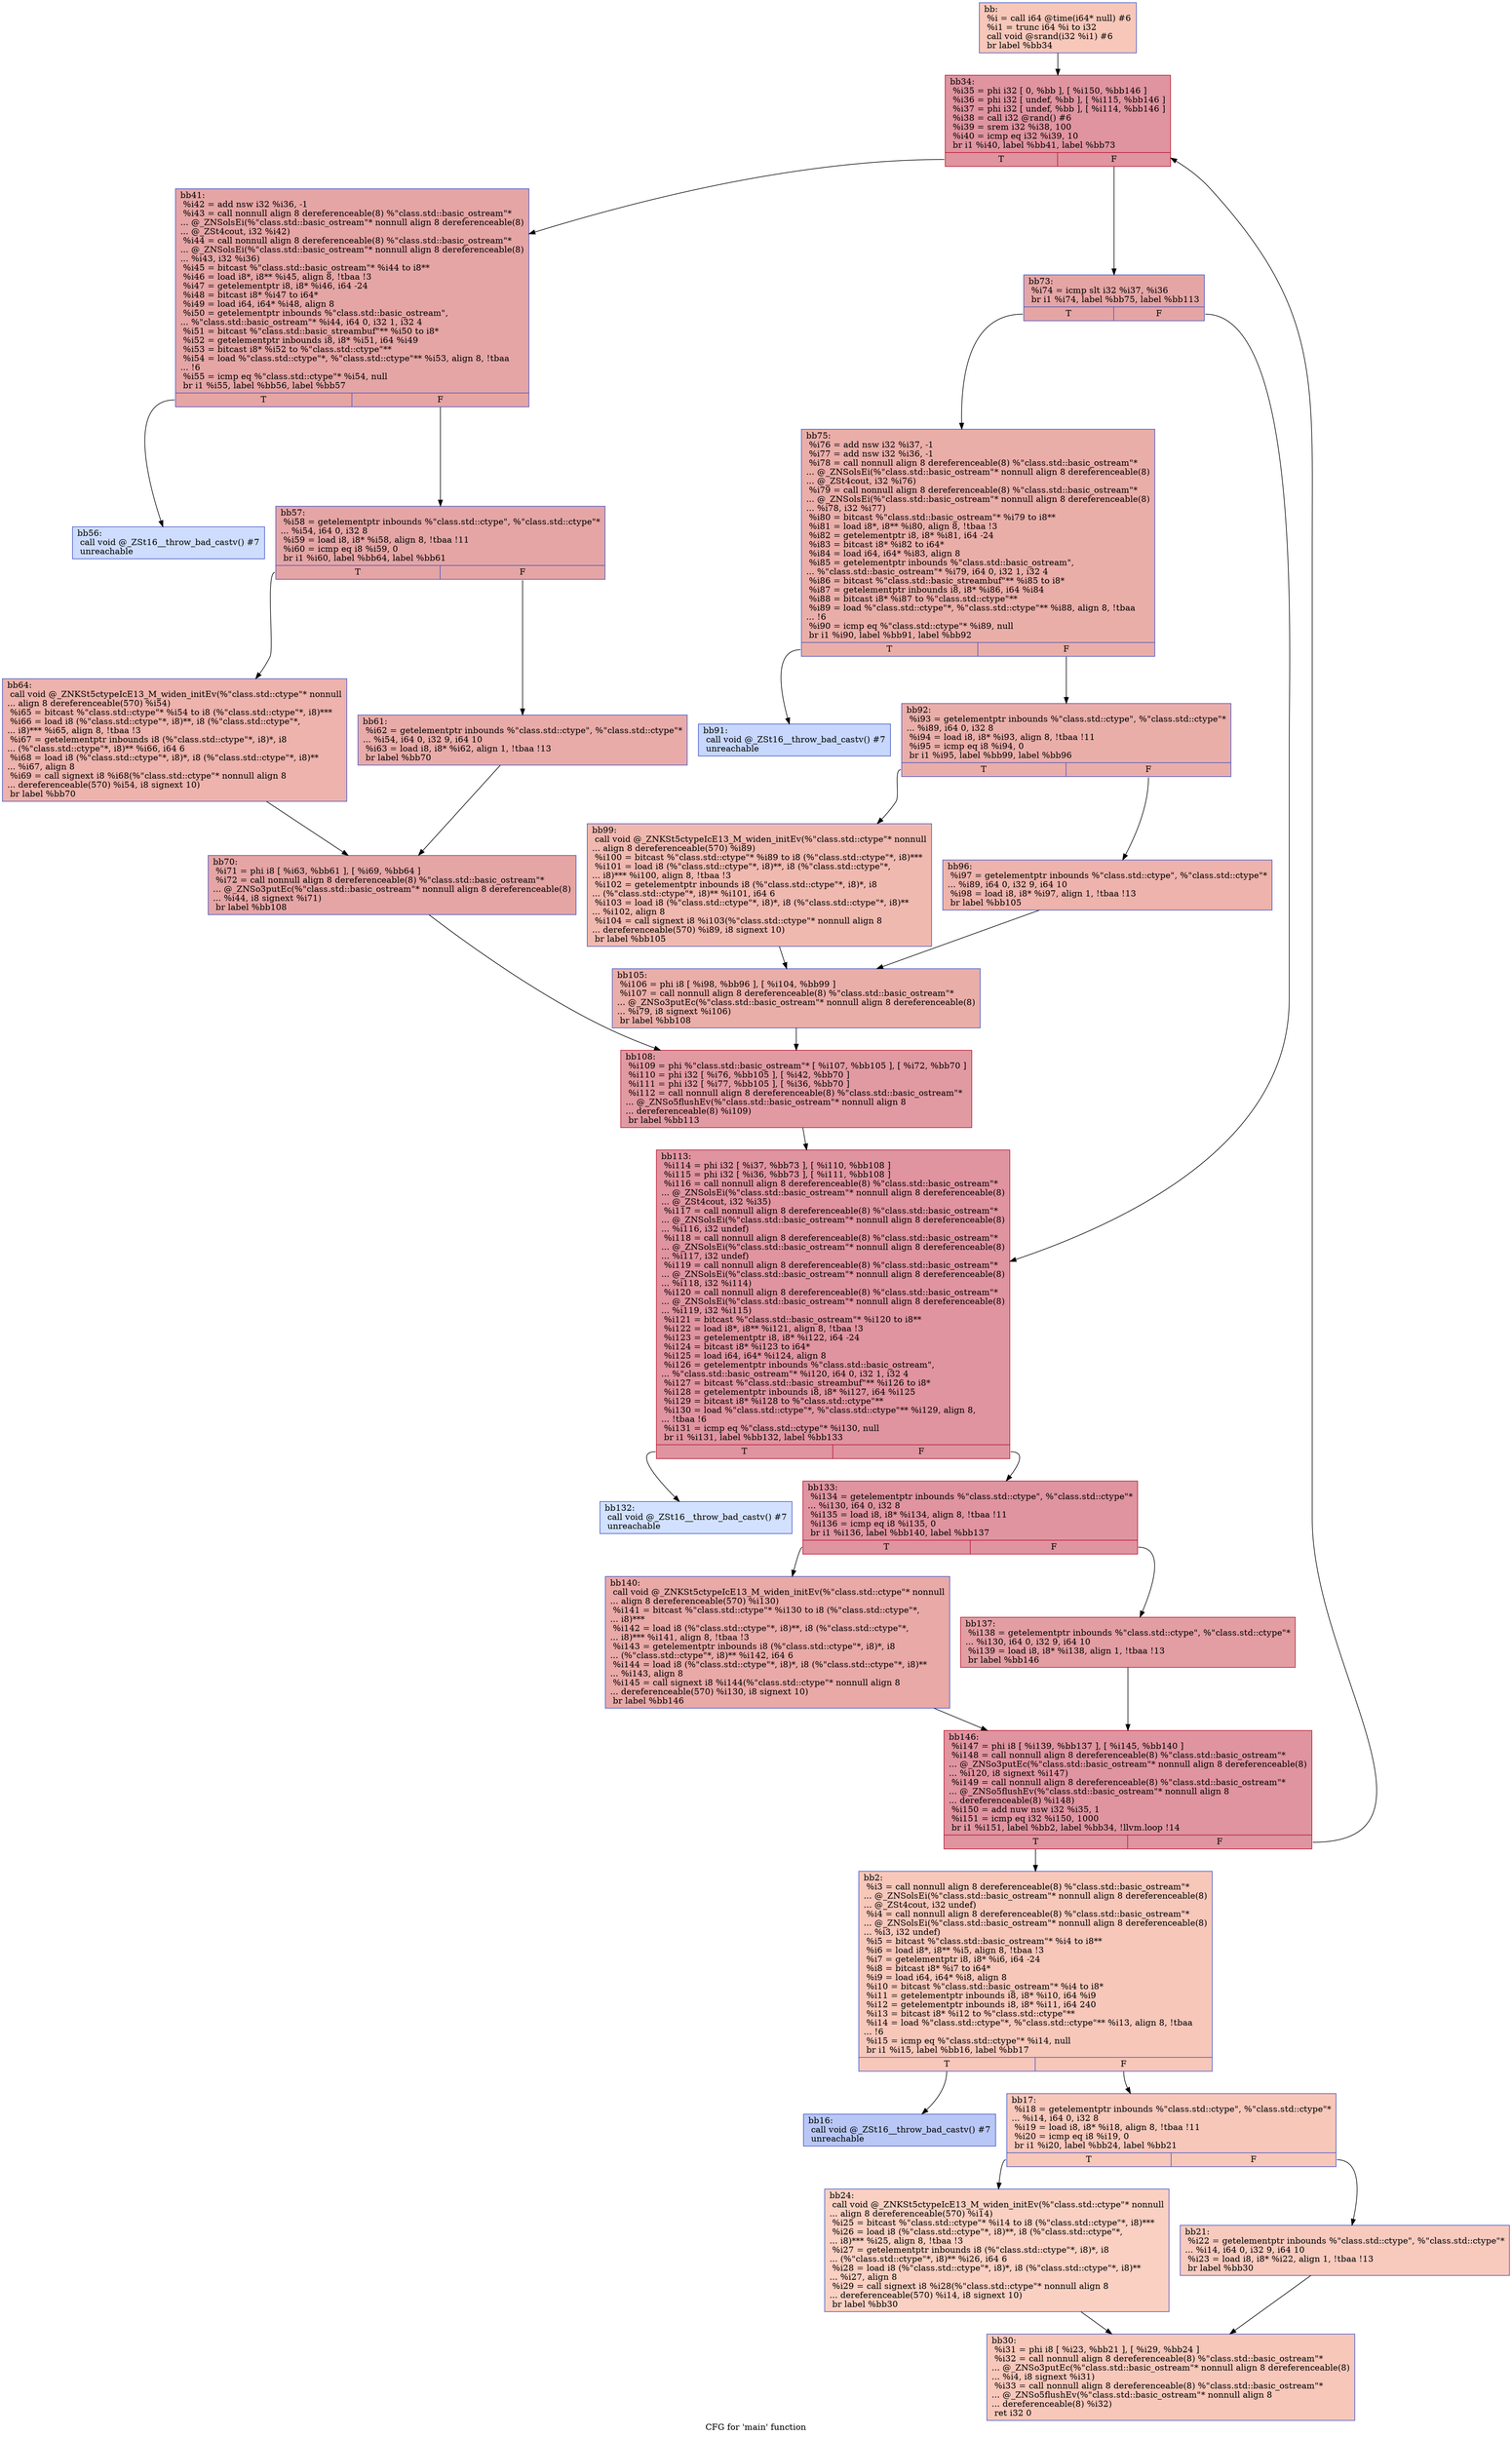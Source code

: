digraph "CFG for 'main' function" {
	label="CFG for 'main' function";

	Node0x573c190 [shape=record,color="#3d50c3ff", style=filled, fillcolor="#ec7f6370",label="{bb:\l  %i = call i64 @time(i64* null) #6\l  %i1 = trunc i64 %i to i32\l  call void @srand(i32 %i1) #6\l  br label %bb34\l}"];
	Node0x573c190 -> Node0x573c6f0;
	Node0x573c810 [shape=record,color="#3d50c3ff", style=filled, fillcolor="#ec7f6370",label="{bb2:                                              \l  %i3 = call nonnull align 8 dereferenceable(8) %\"class.std::basic_ostream\"*\l... @_ZNSolsEi(%\"class.std::basic_ostream\"* nonnull align 8 dereferenceable(8)\l... @_ZSt4cout, i32 undef)\l  %i4 = call nonnull align 8 dereferenceable(8) %\"class.std::basic_ostream\"*\l... @_ZNSolsEi(%\"class.std::basic_ostream\"* nonnull align 8 dereferenceable(8)\l... %i3, i32 undef)\l  %i5 = bitcast %\"class.std::basic_ostream\"* %i4 to i8**\l  %i6 = load i8*, i8** %i5, align 8, !tbaa !3\l  %i7 = getelementptr i8, i8* %i6, i64 -24\l  %i8 = bitcast i8* %i7 to i64*\l  %i9 = load i64, i64* %i8, align 8\l  %i10 = bitcast %\"class.std::basic_ostream\"* %i4 to i8*\l  %i11 = getelementptr inbounds i8, i8* %i10, i64 %i9\l  %i12 = getelementptr inbounds i8, i8* %i11, i64 240\l  %i13 = bitcast i8* %i12 to %\"class.std::ctype\"**\l  %i14 = load %\"class.std::ctype\"*, %\"class.std::ctype\"** %i13, align 8, !tbaa\l... !6\l  %i15 = icmp eq %\"class.std::ctype\"* %i14, null\l  br i1 %i15, label %bb16, label %bb17\l|{<s0>T|<s1>F}}"];
	Node0x573c810:s0 -> Node0x573e5d0;
	Node0x573c810:s1 -> Node0x573e6a0;
	Node0x573e5d0 [shape=record,color="#3d50c3ff", style=filled, fillcolor="#5f7fe870",label="{bb16:                                             \l  call void @_ZSt16__throw_bad_castv() #7\l  unreachable\l}"];
	Node0x573e6a0 [shape=record,color="#3d50c3ff", style=filled, fillcolor="#ec7f6370",label="{bb17:                                             \l  %i18 = getelementptr inbounds %\"class.std::ctype\", %\"class.std::ctype\"*\l... %i14, i64 0, i32 8\l  %i19 = load i8, i8* %i18, align 8, !tbaa !11\l  %i20 = icmp eq i8 %i19, 0\l  br i1 %i20, label %bb24, label %bb21\l|{<s0>T|<s1>F}}"];
	Node0x573e6a0:s0 -> Node0x573ee10;
	Node0x573e6a0:s1 -> Node0x573ee80;
	Node0x573ee80 [shape=record,color="#3d50c3ff", style=filled, fillcolor="#ef886b70",label="{bb21:                                             \l  %i22 = getelementptr inbounds %\"class.std::ctype\", %\"class.std::ctype\"*\l... %i14, i64 0, i32 9, i64 10\l  %i23 = load i8, i8* %i22, align 1, !tbaa !13\l  br label %bb30\l}"];
	Node0x573ee80 -> Node0x573f550;
	Node0x573ee10 [shape=record,color="#3d50c3ff", style=filled, fillcolor="#f3947570",label="{bb24:                                             \l  call void @_ZNKSt5ctypeIcE13_M_widen_initEv(%\"class.std::ctype\"* nonnull\l... align 8 dereferenceable(570) %i14)\l  %i25 = bitcast %\"class.std::ctype\"* %i14 to i8 (%\"class.std::ctype\"*, i8)***\l  %i26 = load i8 (%\"class.std::ctype\"*, i8)**, i8 (%\"class.std::ctype\"*,\l... i8)*** %i25, align 8, !tbaa !3\l  %i27 = getelementptr inbounds i8 (%\"class.std::ctype\"*, i8)*, i8\l... (%\"class.std::ctype\"*, i8)** %i26, i64 6\l  %i28 = load i8 (%\"class.std::ctype\"*, i8)*, i8 (%\"class.std::ctype\"*, i8)**\l... %i27, align 8\l  %i29 = call signext i8 %i28(%\"class.std::ctype\"* nonnull align 8\l... dereferenceable(570) %i14, i8 signext 10)\l  br label %bb30\l}"];
	Node0x573ee10 -> Node0x573f550;
	Node0x573f550 [shape=record,color="#3d50c3ff", style=filled, fillcolor="#ec7f6370",label="{bb30:                                             \l  %i31 = phi i8 [ %i23, %bb21 ], [ %i29, %bb24 ]\l  %i32 = call nonnull align 8 dereferenceable(8) %\"class.std::basic_ostream\"*\l... @_ZNSo3putEc(%\"class.std::basic_ostream\"* nonnull align 8 dereferenceable(8)\l... %i4, i8 signext %i31)\l  %i33 = call nonnull align 8 dereferenceable(8) %\"class.std::basic_ostream\"*\l... @_ZNSo5flushEv(%\"class.std::basic_ostream\"* nonnull align 8\l... dereferenceable(8) %i32)\l  ret i32 0\l}"];
	Node0x573c6f0 [shape=record,color="#b70d28ff", style=filled, fillcolor="#b70d2870",label="{bb34:                                             \l  %i35 = phi i32 [ 0, %bb ], [ %i150, %bb146 ]\l  %i36 = phi i32 [ undef, %bb ], [ %i115, %bb146 ]\l  %i37 = phi i32 [ undef, %bb ], [ %i114, %bb146 ]\l  %i38 = call i32 @rand() #6\l  %i39 = srem i32 %i38, 100\l  %i40 = icmp eq i32 %i39, 10\l  br i1 %i40, label %bb41, label %bb73\l|{<s0>T|<s1>F}}"];
	Node0x573c6f0:s0 -> Node0x57419a0;
	Node0x573c6f0:s1 -> Node0x5741a70;
	Node0x57419a0 [shape=record,color="#3d50c3ff", style=filled, fillcolor="#c5333470",label="{bb41:                                             \l  %i42 = add nsw i32 %i36, -1\l  %i43 = call nonnull align 8 dereferenceable(8) %\"class.std::basic_ostream\"*\l... @_ZNSolsEi(%\"class.std::basic_ostream\"* nonnull align 8 dereferenceable(8)\l... @_ZSt4cout, i32 %i42)\l  %i44 = call nonnull align 8 dereferenceable(8) %\"class.std::basic_ostream\"*\l... @_ZNSolsEi(%\"class.std::basic_ostream\"* nonnull align 8 dereferenceable(8)\l... %i43, i32 %i36)\l  %i45 = bitcast %\"class.std::basic_ostream\"* %i44 to i8**\l  %i46 = load i8*, i8** %i45, align 8, !tbaa !3\l  %i47 = getelementptr i8, i8* %i46, i64 -24\l  %i48 = bitcast i8* %i47 to i64*\l  %i49 = load i64, i64* %i48, align 8\l  %i50 = getelementptr inbounds %\"class.std::basic_ostream\",\l... %\"class.std::basic_ostream\"* %i44, i64 0, i32 1, i32 4\l  %i51 = bitcast %\"class.std::basic_streambuf\"** %i50 to i8*\l  %i52 = getelementptr inbounds i8, i8* %i51, i64 %i49\l  %i53 = bitcast i8* %i52 to %\"class.std::ctype\"**\l  %i54 = load %\"class.std::ctype\"*, %\"class.std::ctype\"** %i53, align 8, !tbaa\l... !6\l  %i55 = icmp eq %\"class.std::ctype\"* %i54, null\l  br i1 %i55, label %bb56, label %bb57\l|{<s0>T|<s1>F}}"];
	Node0x57419a0:s0 -> Node0x5743200;
	Node0x57419a0:s1 -> Node0x5743270;
	Node0x5743200 [shape=record,color="#3d50c3ff", style=filled, fillcolor="#8fb1fe70",label="{bb56:                                             \l  call void @_ZSt16__throw_bad_castv() #7\l  unreachable\l}"];
	Node0x5743270 [shape=record,color="#3d50c3ff", style=filled, fillcolor="#c5333470",label="{bb57:                                             \l  %i58 = getelementptr inbounds %\"class.std::ctype\", %\"class.std::ctype\"*\l... %i54, i64 0, i32 8\l  %i59 = load i8, i8* %i58, align 8, !tbaa !11\l  %i60 = icmp eq i8 %i59, 0\l  br i1 %i60, label %bb64, label %bb61\l|{<s0>T|<s1>F}}"];
	Node0x5743270:s0 -> Node0x5743dc0;
	Node0x5743270:s1 -> Node0x5743e30;
	Node0x5743e30 [shape=record,color="#3d50c3ff", style=filled, fillcolor="#cc403a70",label="{bb61:                                             \l  %i62 = getelementptr inbounds %\"class.std::ctype\", %\"class.std::ctype\"*\l... %i54, i64 0, i32 9, i64 10\l  %i63 = load i8, i8* %i62, align 1, !tbaa !13\l  br label %bb70\l}"];
	Node0x5743e30 -> Node0x5744610;
	Node0x5743dc0 [shape=record,color="#3d50c3ff", style=filled, fillcolor="#d6524470",label="{bb64:                                             \l  call void @_ZNKSt5ctypeIcE13_M_widen_initEv(%\"class.std::ctype\"* nonnull\l... align 8 dereferenceable(570) %i54)\l  %i65 = bitcast %\"class.std::ctype\"* %i54 to i8 (%\"class.std::ctype\"*, i8)***\l  %i66 = load i8 (%\"class.std::ctype\"*, i8)**, i8 (%\"class.std::ctype\"*,\l... i8)*** %i65, align 8, !tbaa !3\l  %i67 = getelementptr inbounds i8 (%\"class.std::ctype\"*, i8)*, i8\l... (%\"class.std::ctype\"*, i8)** %i66, i64 6\l  %i68 = load i8 (%\"class.std::ctype\"*, i8)*, i8 (%\"class.std::ctype\"*, i8)**\l... %i67, align 8\l  %i69 = call signext i8 %i68(%\"class.std::ctype\"* nonnull align 8\l... dereferenceable(570) %i54, i8 signext 10)\l  br label %bb70\l}"];
	Node0x5743dc0 -> Node0x5744610;
	Node0x5744610 [shape=record,color="#3d50c3ff", style=filled, fillcolor="#c5333470",label="{bb70:                                             \l  %i71 = phi i8 [ %i63, %bb61 ], [ %i69, %bb64 ]\l  %i72 = call nonnull align 8 dereferenceable(8) %\"class.std::basic_ostream\"*\l... @_ZNSo3putEc(%\"class.std::basic_ostream\"* nonnull align 8 dereferenceable(8)\l... %i44, i8 signext %i71)\l  br label %bb108\l}"];
	Node0x5744610 -> Node0x5744db0;
	Node0x5741a70 [shape=record,color="#3d50c3ff", style=filled, fillcolor="#c5333470",label="{bb73:                                             \l  %i74 = icmp slt i32 %i37, %i36\l  br i1 %i74, label %bb75, label %bb113\l|{<s0>T|<s1>F}}"];
	Node0x5741a70:s0 -> Node0x5744f20;
	Node0x5741a70:s1 -> Node0x5744f90;
	Node0x5744f20 [shape=record,color="#3d50c3ff", style=filled, fillcolor="#d0473d70",label="{bb75:                                             \l  %i76 = add nsw i32 %i37, -1\l  %i77 = add nsw i32 %i36, -1\l  %i78 = call nonnull align 8 dereferenceable(8) %\"class.std::basic_ostream\"*\l... @_ZNSolsEi(%\"class.std::basic_ostream\"* nonnull align 8 dereferenceable(8)\l... @_ZSt4cout, i32 %i76)\l  %i79 = call nonnull align 8 dereferenceable(8) %\"class.std::basic_ostream\"*\l... @_ZNSolsEi(%\"class.std::basic_ostream\"* nonnull align 8 dereferenceable(8)\l... %i78, i32 %i77)\l  %i80 = bitcast %\"class.std::basic_ostream\"* %i79 to i8**\l  %i81 = load i8*, i8** %i80, align 8, !tbaa !3\l  %i82 = getelementptr i8, i8* %i81, i64 -24\l  %i83 = bitcast i8* %i82 to i64*\l  %i84 = load i64, i64* %i83, align 8\l  %i85 = getelementptr inbounds %\"class.std::basic_ostream\",\l... %\"class.std::basic_ostream\"* %i79, i64 0, i32 1, i32 4\l  %i86 = bitcast %\"class.std::basic_streambuf\"** %i85 to i8*\l  %i87 = getelementptr inbounds i8, i8* %i86, i64 %i84\l  %i88 = bitcast i8* %i87 to %\"class.std::ctype\"**\l  %i89 = load %\"class.std::ctype\"*, %\"class.std::ctype\"** %i88, align 8, !tbaa\l... !6\l  %i90 = icmp eq %\"class.std::ctype\"* %i89, null\l  br i1 %i90, label %bb91, label %bb92\l|{<s0>T|<s1>F}}"];
	Node0x5744f20:s0 -> Node0x57410a0;
	Node0x5744f20:s1 -> Node0x5741110;
	Node0x57410a0 [shape=record,color="#3d50c3ff", style=filled, fillcolor="#81a4fb70",label="{bb91:                                             \l  call void @_ZSt16__throw_bad_castv() #7\l  unreachable\l}"];
	Node0x5741110 [shape=record,color="#3d50c3ff", style=filled, fillcolor="#d0473d70",label="{bb92:                                             \l  %i93 = getelementptr inbounds %\"class.std::ctype\", %\"class.std::ctype\"*\l... %i89, i64 0, i32 8\l  %i94 = load i8, i8* %i93, align 8, !tbaa !11\l  %i95 = icmp eq i8 %i94, 0\l  br i1 %i95, label %bb99, label %bb96\l|{<s0>T|<s1>F}}"];
	Node0x5741110:s0 -> Node0x57422b0;
	Node0x5741110:s1 -> Node0x5742320;
	Node0x5742320 [shape=record,color="#3d50c3ff", style=filled, fillcolor="#d6524470",label="{bb96:                                             \l  %i97 = getelementptr inbounds %\"class.std::ctype\", %\"class.std::ctype\"*\l... %i89, i64 0, i32 9, i64 10\l  %i98 = load i8, i8* %i97, align 1, !tbaa !13\l  br label %bb105\l}"];
	Node0x5742320 -> Node0x57424f0;
	Node0x57422b0 [shape=record,color="#3d50c3ff", style=filled, fillcolor="#de614d70",label="{bb99:                                             \l  call void @_ZNKSt5ctypeIcE13_M_widen_initEv(%\"class.std::ctype\"* nonnull\l... align 8 dereferenceable(570) %i89)\l  %i100 = bitcast %\"class.std::ctype\"* %i89 to i8 (%\"class.std::ctype\"*, i8)***\l  %i101 = load i8 (%\"class.std::ctype\"*, i8)**, i8 (%\"class.std::ctype\"*,\l... i8)*** %i100, align 8, !tbaa !3\l  %i102 = getelementptr inbounds i8 (%\"class.std::ctype\"*, i8)*, i8\l... (%\"class.std::ctype\"*, i8)** %i101, i64 6\l  %i103 = load i8 (%\"class.std::ctype\"*, i8)*, i8 (%\"class.std::ctype\"*, i8)**\l... %i102, align 8\l  %i104 = call signext i8 %i103(%\"class.std::ctype\"* nonnull align 8\l... dereferenceable(570) %i89, i8 signext 10)\l  br label %bb105\l}"];
	Node0x57422b0 -> Node0x57424f0;
	Node0x57424f0 [shape=record,color="#3d50c3ff", style=filled, fillcolor="#d0473d70",label="{bb105:                                            \l  %i106 = phi i8 [ %i98, %bb96 ], [ %i104, %bb99 ]\l  %i107 = call nonnull align 8 dereferenceable(8) %\"class.std::basic_ostream\"*\l... @_ZNSo3putEc(%\"class.std::basic_ostream\"* nonnull align 8 dereferenceable(8)\l... %i79, i8 signext %i106)\l  br label %bb108\l}"];
	Node0x57424f0 -> Node0x5744db0;
	Node0x5744db0 [shape=record,color="#b70d28ff", style=filled, fillcolor="#bb1b2c70",label="{bb108:                                            \l  %i109 = phi %\"class.std::basic_ostream\"* [ %i107, %bb105 ], [ %i72, %bb70 ]\l  %i110 = phi i32 [ %i76, %bb105 ], [ %i42, %bb70 ]\l  %i111 = phi i32 [ %i77, %bb105 ], [ %i36, %bb70 ]\l  %i112 = call nonnull align 8 dereferenceable(8) %\"class.std::basic_ostream\"*\l... @_ZNSo5flushEv(%\"class.std::basic_ostream\"* nonnull align 8\l... dereferenceable(8) %i109)\l  br label %bb113\l}"];
	Node0x5744db0 -> Node0x5744f90;
	Node0x5744f90 [shape=record,color="#b70d28ff", style=filled, fillcolor="#b70d2870",label="{bb113:                                            \l  %i114 = phi i32 [ %i37, %bb73 ], [ %i110, %bb108 ]\l  %i115 = phi i32 [ %i36, %bb73 ], [ %i111, %bb108 ]\l  %i116 = call nonnull align 8 dereferenceable(8) %\"class.std::basic_ostream\"*\l... @_ZNSolsEi(%\"class.std::basic_ostream\"* nonnull align 8 dereferenceable(8)\l... @_ZSt4cout, i32 %i35)\l  %i117 = call nonnull align 8 dereferenceable(8) %\"class.std::basic_ostream\"*\l... @_ZNSolsEi(%\"class.std::basic_ostream\"* nonnull align 8 dereferenceable(8)\l... %i116, i32 undef)\l  %i118 = call nonnull align 8 dereferenceable(8) %\"class.std::basic_ostream\"*\l... @_ZNSolsEi(%\"class.std::basic_ostream\"* nonnull align 8 dereferenceable(8)\l... %i117, i32 undef)\l  %i119 = call nonnull align 8 dereferenceable(8) %\"class.std::basic_ostream\"*\l... @_ZNSolsEi(%\"class.std::basic_ostream\"* nonnull align 8 dereferenceable(8)\l... %i118, i32 %i114)\l  %i120 = call nonnull align 8 dereferenceable(8) %\"class.std::basic_ostream\"*\l... @_ZNSolsEi(%\"class.std::basic_ostream\"* nonnull align 8 dereferenceable(8)\l... %i119, i32 %i115)\l  %i121 = bitcast %\"class.std::basic_ostream\"* %i120 to i8**\l  %i122 = load i8*, i8** %i121, align 8, !tbaa !3\l  %i123 = getelementptr i8, i8* %i122, i64 -24\l  %i124 = bitcast i8* %i123 to i64*\l  %i125 = load i64, i64* %i124, align 8\l  %i126 = getelementptr inbounds %\"class.std::basic_ostream\",\l... %\"class.std::basic_ostream\"* %i120, i64 0, i32 1, i32 4\l  %i127 = bitcast %\"class.std::basic_streambuf\"** %i126 to i8*\l  %i128 = getelementptr inbounds i8, i8* %i127, i64 %i125\l  %i129 = bitcast i8* %i128 to %\"class.std::ctype\"**\l  %i130 = load %\"class.std::ctype\"*, %\"class.std::ctype\"** %i129, align 8,\l... !tbaa !6\l  %i131 = icmp eq %\"class.std::ctype\"* %i130, null\l  br i1 %i131, label %bb132, label %bb133\l|{<s0>T|<s1>F}}"];
	Node0x5744f90:s0 -> Node0x57488a0;
	Node0x5744f90:s1 -> Node0x5748910;
	Node0x57488a0 [shape=record,color="#3d50c3ff", style=filled, fillcolor="#9abbff70",label="{bb132:                                            \l  call void @_ZSt16__throw_bad_castv() #7\l  unreachable\l}"];
	Node0x5748910 [shape=record,color="#b70d28ff", style=filled, fillcolor="#b70d2870",label="{bb133:                                            \l  %i134 = getelementptr inbounds %\"class.std::ctype\", %\"class.std::ctype\"*\l... %i130, i64 0, i32 8\l  %i135 = load i8, i8* %i134, align 8, !tbaa !11\l  %i136 = icmp eq i8 %i135, 0\l  br i1 %i136, label %bb140, label %bb137\l|{<s0>T|<s1>F}}"];
	Node0x5748910:s0 -> Node0x5748df0;
	Node0x5748910:s1 -> Node0x5748e60;
	Node0x5748e60 [shape=record,color="#b70d28ff", style=filled, fillcolor="#be242e70",label="{bb137:                                            \l  %i138 = getelementptr inbounds %\"class.std::ctype\", %\"class.std::ctype\"*\l... %i130, i64 0, i32 9, i64 10\l  %i139 = load i8, i8* %i138, align 1, !tbaa !13\l  br label %bb146\l}"];
	Node0x5748e60 -> Node0x5740900;
	Node0x5748df0 [shape=record,color="#3d50c3ff", style=filled, fillcolor="#ca3b3770",label="{bb140:                                            \l  call void @_ZNKSt5ctypeIcE13_M_widen_initEv(%\"class.std::ctype\"* nonnull\l... align 8 dereferenceable(570) %i130)\l  %i141 = bitcast %\"class.std::ctype\"* %i130 to i8 (%\"class.std::ctype\"*,\l... i8)***\l  %i142 = load i8 (%\"class.std::ctype\"*, i8)**, i8 (%\"class.std::ctype\"*,\l... i8)*** %i141, align 8, !tbaa !3\l  %i143 = getelementptr inbounds i8 (%\"class.std::ctype\"*, i8)*, i8\l... (%\"class.std::ctype\"*, i8)** %i142, i64 6\l  %i144 = load i8 (%\"class.std::ctype\"*, i8)*, i8 (%\"class.std::ctype\"*, i8)**\l... %i143, align 8\l  %i145 = call signext i8 %i144(%\"class.std::ctype\"* nonnull align 8\l... dereferenceable(570) %i130, i8 signext 10)\l  br label %bb146\l}"];
	Node0x5748df0 -> Node0x5740900;
	Node0x5740900 [shape=record,color="#b70d28ff", style=filled, fillcolor="#b70d2870",label="{bb146:                                            \l  %i147 = phi i8 [ %i139, %bb137 ], [ %i145, %bb140 ]\l  %i148 = call nonnull align 8 dereferenceable(8) %\"class.std::basic_ostream\"*\l... @_ZNSo3putEc(%\"class.std::basic_ostream\"* nonnull align 8 dereferenceable(8)\l... %i120, i8 signext %i147)\l  %i149 = call nonnull align 8 dereferenceable(8) %\"class.std::basic_ostream\"*\l... @_ZNSo5flushEv(%\"class.std::basic_ostream\"* nonnull align 8\l... dereferenceable(8) %i148)\l  %i150 = add nuw nsw i32 %i35, 1\l  %i151 = icmp eq i32 %i150, 1000\l  br i1 %i151, label %bb2, label %bb34, !llvm.loop !14\l|{<s0>T|<s1>F}}"];
	Node0x5740900:s0 -> Node0x573c810;
	Node0x5740900:s1 -> Node0x573c6f0;
}
